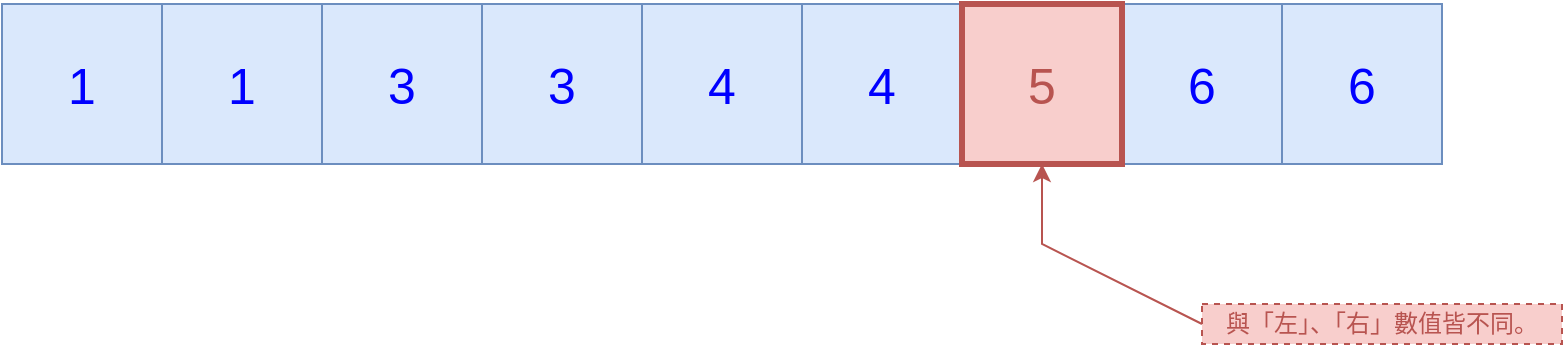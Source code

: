 <mxfile version="19.0.3" type="device"><diagram id="K-LyImIO79S59Nfso6v9" name="第 1 页"><mxGraphModel dx="946" dy="587" grid="1" gridSize="10" guides="1" tooltips="1" connect="1" arrows="1" fold="1" page="1" pageScale="1" pageWidth="827" pageHeight="1169" math="0" shadow="0"><root><mxCell id="0"/><mxCell id="1" parent="0"/><mxCell id="PbNIbwc_gEKw8JVrXljZ-7" value="1" style="whiteSpace=wrap;html=1;aspect=fixed;fillColor=#dae8fc;strokeColor=#6c8ebf;fontSize=25;fontColor=#0000FF;" vertex="1" parent="1"><mxGeometry x="40" y="280" width="80" height="80" as="geometry"/></mxCell><mxCell id="PbNIbwc_gEKw8JVrXljZ-11" value="1" style="whiteSpace=wrap;html=1;aspect=fixed;fillColor=#dae8fc;strokeColor=#6c8ebf;fontSize=25;fontColor=#0000FF;" vertex="1" parent="1"><mxGeometry x="120" y="280" width="80" height="80" as="geometry"/></mxCell><mxCell id="PbNIbwc_gEKw8JVrXljZ-12" value="3" style="whiteSpace=wrap;html=1;aspect=fixed;fillColor=#dae8fc;strokeColor=#6c8ebf;fontSize=25;fontColor=#0000FF;" vertex="1" parent="1"><mxGeometry x="200" y="280" width="80" height="80" as="geometry"/></mxCell><mxCell id="PbNIbwc_gEKw8JVrXljZ-13" value="3" style="whiteSpace=wrap;html=1;aspect=fixed;fillColor=#dae8fc;strokeColor=#6c8ebf;fontSize=25;fontColor=#0000FF;" vertex="1" parent="1"><mxGeometry x="280" y="280" width="80" height="80" as="geometry"/></mxCell><mxCell id="PbNIbwc_gEKw8JVrXljZ-14" value="6" style="whiteSpace=wrap;html=1;aspect=fixed;fillColor=#dae8fc;strokeColor=#6c8ebf;fontSize=25;fontColor=#0000FF;" vertex="1" parent="1"><mxGeometry x="680" y="280" width="80" height="80" as="geometry"/></mxCell><mxCell id="PbNIbwc_gEKw8JVrXljZ-15" value="6" style="whiteSpace=wrap;html=1;aspect=fixed;fillColor=#dae8fc;strokeColor=#6c8ebf;fontSize=25;fontColor=#0000FF;" vertex="1" parent="1"><mxGeometry x="600" y="280" width="80" height="80" as="geometry"/></mxCell><mxCell id="PbNIbwc_gEKw8JVrXljZ-17" value="4" style="whiteSpace=wrap;html=1;aspect=fixed;fillColor=#dae8fc;strokeColor=#6c8ebf;fontSize=25;fontColor=#0000FF;" vertex="1" parent="1"><mxGeometry x="440" y="280" width="80" height="80" as="geometry"/></mxCell><mxCell id="PbNIbwc_gEKw8JVrXljZ-18" value="4" style="whiteSpace=wrap;html=1;aspect=fixed;fillColor=#dae8fc;strokeColor=#6c8ebf;fontSize=25;fontColor=#0000FF;" vertex="1" parent="1"><mxGeometry x="360" y="280" width="80" height="80" as="geometry"/></mxCell><mxCell id="PbNIbwc_gEKw8JVrXljZ-21" value="" style="endArrow=classic;html=1;rounded=0;fontSize=25;fontColor=#0000FF;entryX=0.5;entryY=1;entryDx=0;entryDy=0;strokeColor=#B85450;" edge="1" parent="1" target="PbNIbwc_gEKw8JVrXljZ-16"><mxGeometry width="50" height="50" relative="1" as="geometry"><mxPoint x="640" y="440" as="sourcePoint"/><mxPoint x="480" y="300" as="targetPoint"/><Array as="points"><mxPoint x="560" y="400"/></Array></mxGeometry></mxCell><mxCell id="PbNIbwc_gEKw8JVrXljZ-16" value="5" style="whiteSpace=wrap;html=1;aspect=fixed;fillColor=#f8cecc;strokeColor=#b85450;fontSize=25;strokeWidth=3;fontColor=#B85450;" vertex="1" parent="1"><mxGeometry x="520" y="280" width="80" height="80" as="geometry"/></mxCell><mxCell id="PbNIbwc_gEKw8JVrXljZ-22" value="與「左」、「右」數值皆不同。" style="text;html=1;strokeColor=#b85450;fillColor=#f8cecc;align=center;verticalAlign=middle;whiteSpace=wrap;rounded=0;fontSize=12;dashed=1;fontColor=#B85450;" vertex="1" parent="1"><mxGeometry x="640" y="430" width="180" height="20" as="geometry"/></mxCell></root></mxGraphModel></diagram></mxfile>